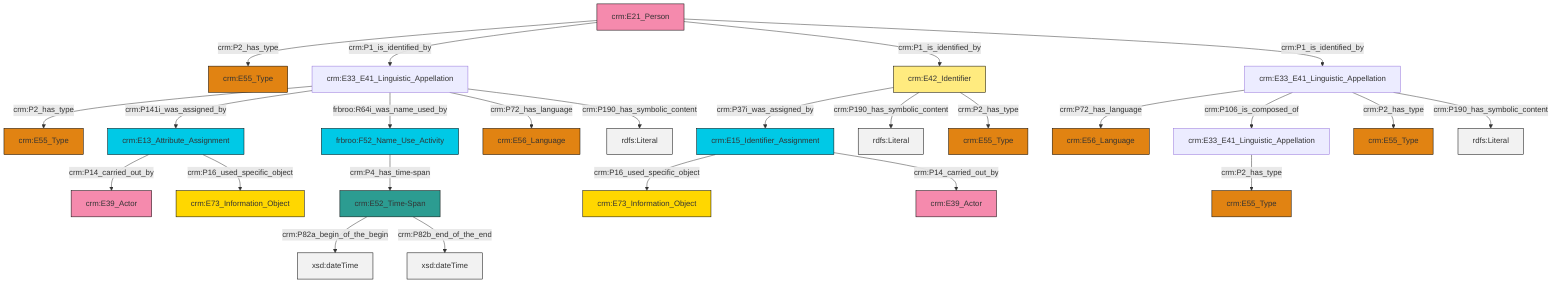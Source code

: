 graph TD
classDef Literal fill:#f2f2f2,stroke:#000000;
classDef CRM_Entity fill:#FFFFFF,stroke:#000000;
classDef Temporal_Entity fill:#00C9E6, stroke:#000000;
classDef Type fill:#E18312, stroke:#000000;
classDef Time-Span fill:#2C9C91, stroke:#000000;
classDef Appellation fill:#FFEB7F, stroke:#000000;
classDef Place fill:#008836, stroke:#000000;
classDef Persistent_Item fill:#B266B2, stroke:#000000;
classDef Conceptual_Object fill:#FFD700, stroke:#000000;
classDef Physical_Thing fill:#D2B48C, stroke:#000000;
classDef Actor fill:#f58aad, stroke:#000000;
classDef PC_Classes fill:#4ce600, stroke:#000000;
classDef Multi fill:#cccccc,stroke:#000000;

2["crm:E33_E41_Linguistic_Appellation"]:::Default -->|crm:P2_has_type| 3["crm:E55_Type"]:::Type
4["crm:E33_E41_Linguistic_Appellation"]:::Default -->|crm:P72_has_language| 5["crm:E56_Language"]:::Type
7["crm:E21_Person"]:::Actor -->|crm:P2_has_type| 8["crm:E55_Type"]:::Type
4["crm:E33_E41_Linguistic_Appellation"]:::Default -->|crm:P106_is_composed_of| 2["crm:E33_E41_Linguistic_Appellation"]:::Default
12["crm:E42_Identifier"]:::Appellation -->|crm:P37i_was_assigned_by| 13["crm:E15_Identifier_Assignment"]:::Temporal_Entity
4["crm:E33_E41_Linguistic_Appellation"]:::Default -->|crm:P2_has_type| 14["crm:E55_Type"]:::Type
15["crm:E33_E41_Linguistic_Appellation"]:::Default -->|crm:P2_has_type| 16["crm:E55_Type"]:::Type
15["crm:E33_E41_Linguistic_Appellation"]:::Default -->|crm:P141i_was_assigned_by| 22["crm:E13_Attribute_Assignment"]:::Temporal_Entity
12["crm:E42_Identifier"]:::Appellation -->|crm:P190_has_symbolic_content| 23[rdfs:Literal]:::Literal
13["crm:E15_Identifier_Assignment"]:::Temporal_Entity -->|crm:P16_used_specific_object| 25["crm:E73_Information_Object"]:::Conceptual_Object
17["crm:E52_Time-Span"]:::Time-Span -->|crm:P82a_begin_of_the_begin| 28[xsd:dateTime]:::Literal
22["crm:E13_Attribute_Assignment"]:::Temporal_Entity -->|crm:P14_carried_out_by| 30["crm:E39_Actor"]:::Actor
12["crm:E42_Identifier"]:::Appellation -->|crm:P2_has_type| 31["crm:E55_Type"]:::Type
7["crm:E21_Person"]:::Actor -->|crm:P1_is_identified_by| 15["crm:E33_E41_Linguistic_Appellation"]:::Default
15["crm:E33_E41_Linguistic_Appellation"]:::Default -->|frbroo:R64i_was_name_used_by| 26["frbroo:F52_Name_Use_Activity"]:::Temporal_Entity
17["crm:E52_Time-Span"]:::Time-Span -->|crm:P82b_end_of_the_end| 35[xsd:dateTime]:::Literal
26["frbroo:F52_Name_Use_Activity"]:::Temporal_Entity -->|crm:P4_has_time-span| 17["crm:E52_Time-Span"]:::Time-Span
13["crm:E15_Identifier_Assignment"]:::Temporal_Entity -->|crm:P14_carried_out_by| 0["crm:E39_Actor"]:::Actor
7["crm:E21_Person"]:::Actor -->|crm:P1_is_identified_by| 12["crm:E42_Identifier"]:::Appellation
4["crm:E33_E41_Linguistic_Appellation"]:::Default -->|crm:P190_has_symbolic_content| 39[rdfs:Literal]:::Literal
7["crm:E21_Person"]:::Actor -->|crm:P1_is_identified_by| 4["crm:E33_E41_Linguistic_Appellation"]:::Default
15["crm:E33_E41_Linguistic_Appellation"]:::Default -->|crm:P72_has_language| 10["crm:E56_Language"]:::Type
22["crm:E13_Attribute_Assignment"]:::Temporal_Entity -->|crm:P16_used_specific_object| 20["crm:E73_Information_Object"]:::Conceptual_Object
15["crm:E33_E41_Linguistic_Appellation"]:::Default -->|crm:P190_has_symbolic_content| 46[rdfs:Literal]:::Literal